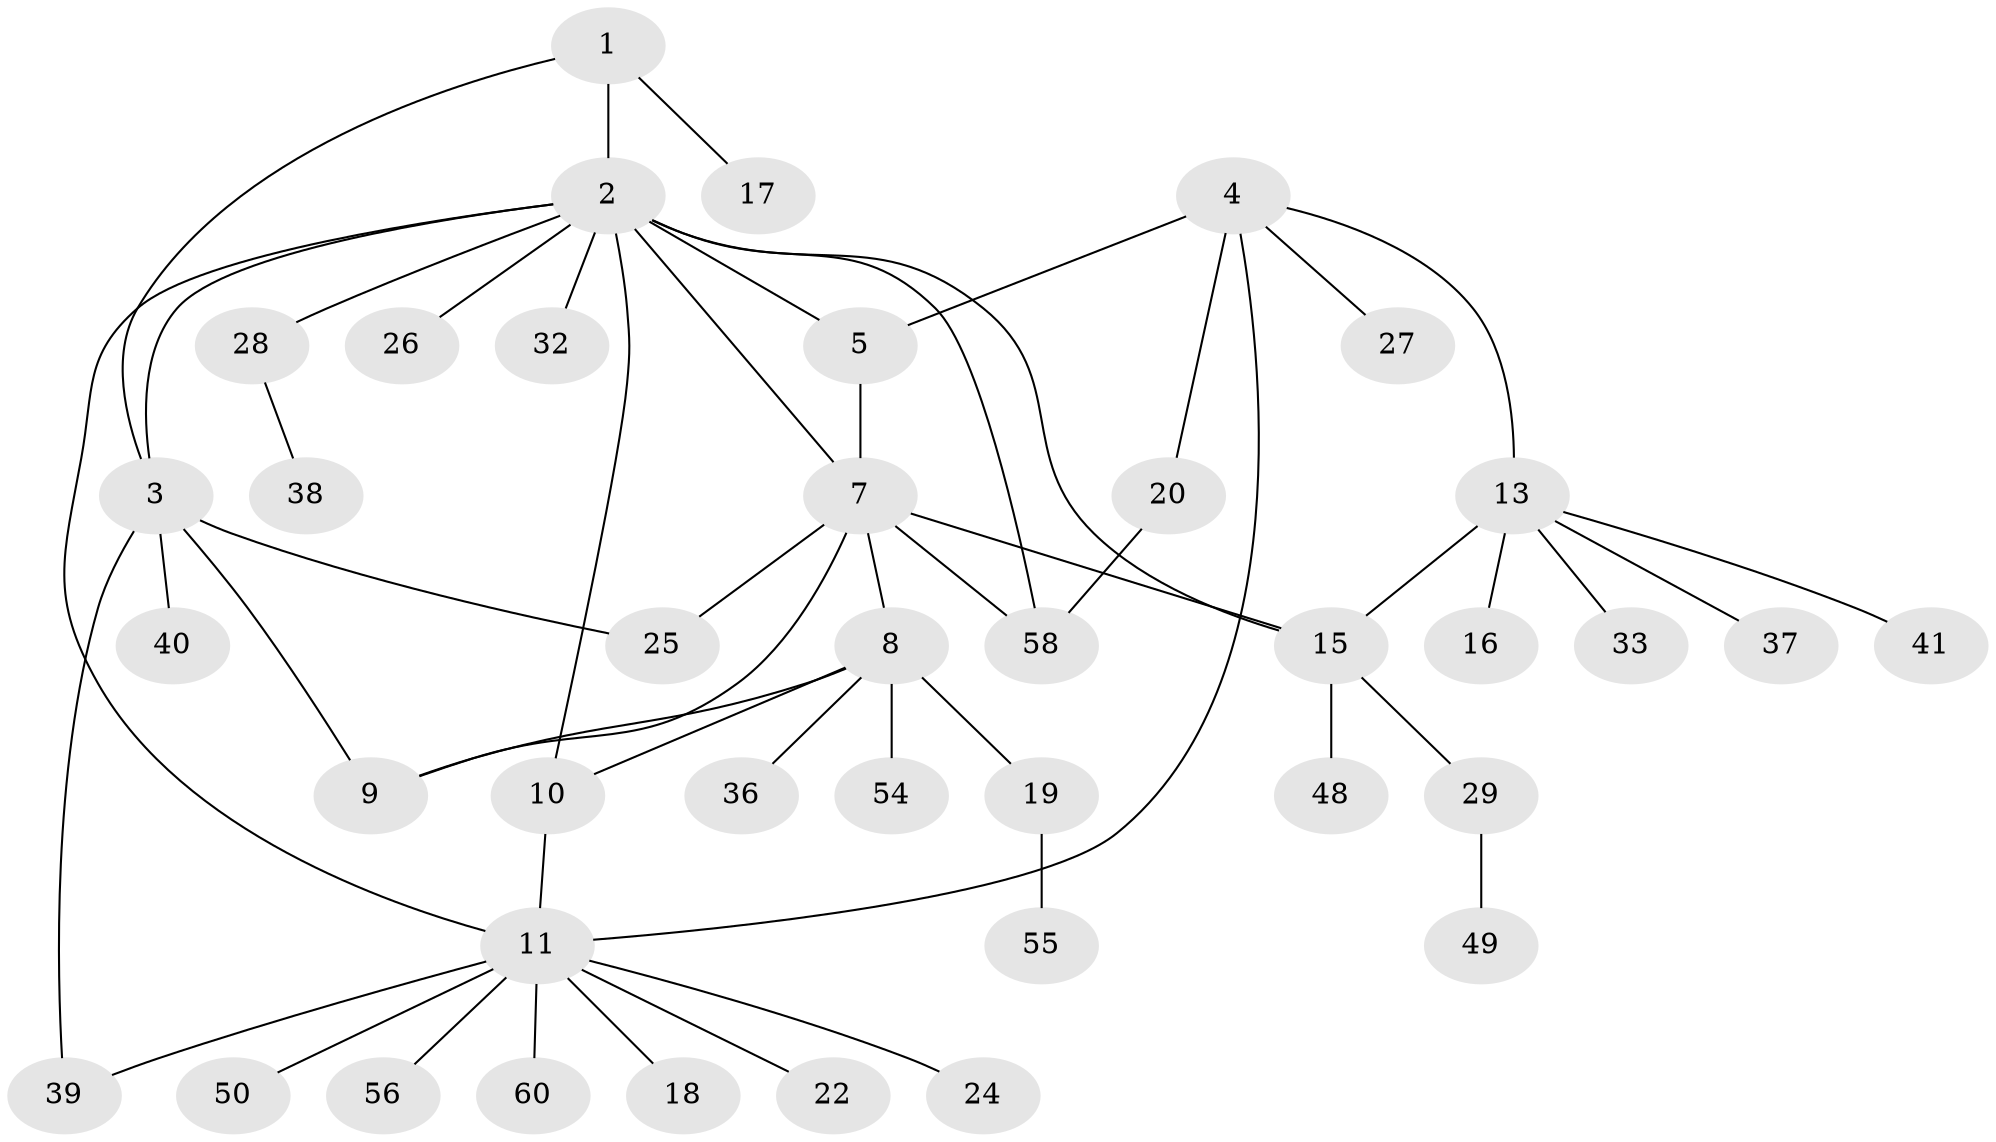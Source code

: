 // original degree distribution, {3: 0.09836065573770492, 7: 0.08196721311475409, 4: 0.08196721311475409, 11: 0.01639344262295082, 6: 0.01639344262295082, 8: 0.01639344262295082, 1: 0.45901639344262296, 2: 0.22950819672131148}
// Generated by graph-tools (version 1.1) at 2025/42/03/06/25 10:42:07]
// undirected, 40 vertices, 52 edges
graph export_dot {
graph [start="1"]
  node [color=gray90,style=filled];
  1;
  2 [super="+12"];
  3 [super="+21"];
  4 [super="+6"];
  5;
  7 [super="+31"];
  8 [super="+52"];
  9 [super="+43"];
  10 [super="+30"];
  11 [super="+45"];
  13 [super="+14"];
  15 [super="+42"];
  16;
  17 [super="+53"];
  18 [super="+23"];
  19 [super="+34"];
  20 [super="+44"];
  22;
  24 [super="+51"];
  25;
  26;
  27 [super="+35"];
  28 [super="+57"];
  29;
  32 [super="+46"];
  33;
  36 [super="+47"];
  37;
  38;
  39;
  40;
  41;
  48;
  49;
  50;
  54;
  55;
  56 [super="+61"];
  58 [super="+59"];
  60;
  1 -- 2;
  1 -- 3;
  1 -- 17;
  2 -- 3;
  2 -- 5;
  2 -- 15 [weight=2];
  2 -- 28;
  2 -- 58;
  2 -- 32;
  2 -- 26;
  2 -- 10;
  2 -- 11;
  2 -- 7;
  3 -- 9 [weight=2];
  3 -- 25;
  3 -- 39;
  3 -- 40;
  4 -- 5 [weight=2];
  4 -- 11;
  4 -- 27;
  4 -- 20;
  4 -- 13;
  5 -- 7;
  7 -- 8;
  7 -- 9;
  7 -- 15;
  7 -- 25;
  7 -- 58;
  8 -- 9;
  8 -- 10;
  8 -- 19;
  8 -- 36;
  8 -- 54;
  10 -- 11;
  11 -- 18;
  11 -- 22;
  11 -- 24;
  11 -- 39;
  11 -- 50;
  11 -- 56;
  11 -- 60;
  13 -- 15 [weight=2];
  13 -- 16;
  13 -- 33;
  13 -- 41;
  13 -- 37;
  15 -- 29;
  15 -- 48;
  19 -- 55;
  20 -- 58;
  28 -- 38;
  29 -- 49;
}
